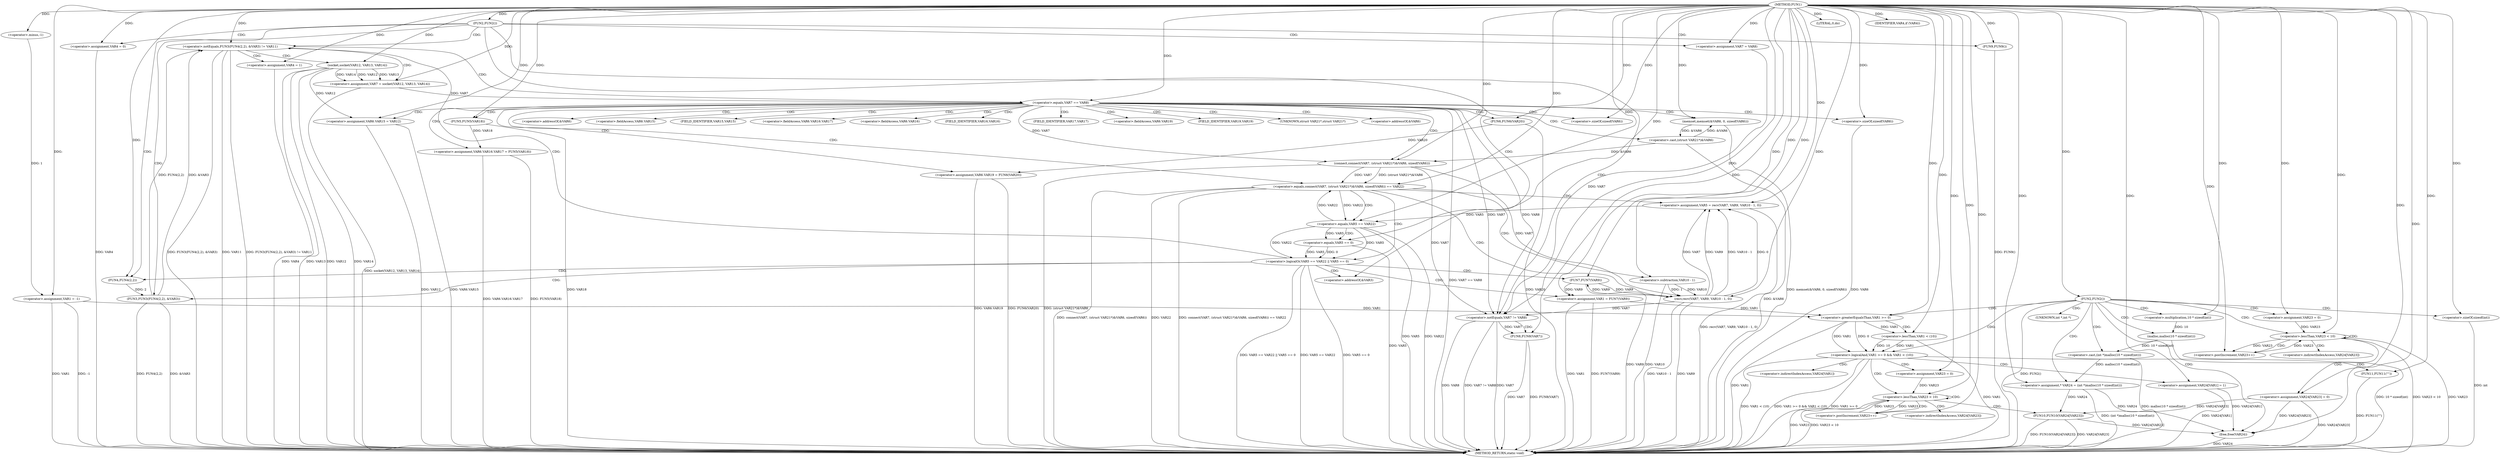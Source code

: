 digraph FUN1 {  
"1000100" [label = "(METHOD,FUN1)" ]
"1000288" [label = "(METHOD_RETURN,static void)" ]
"1000103" [label = "(<operator>.assignment,VAR1 = -1)" ]
"1000105" [label = "(<operator>.minus,-1)" ]
"1000108" [label = "(FUN2,FUN2())" ]
"1000113" [label = "(<operator>.assignment,VAR4 = 0)" ]
"1000119" [label = "(<operator>.assignment,VAR7 = VAR8)" ]
"1000126" [label = "(<operator>.notEquals,FUN3(FUN4(2,2), &VAR3) != VAR11)" ]
"1000127" [label = "(FUN3,FUN3(FUN4(2,2), &VAR3))" ]
"1000128" [label = "(FUN4,FUN4(2,2))" ]
"1000136" [label = "(<operator>.assignment,VAR4 = 1)" ]
"1000139" [label = "(<operator>.assignment,VAR7 = socket(VAR12, VAR13, VAR14))" ]
"1000141" [label = "(socket,socket(VAR12, VAR13, VAR14))" ]
"1000146" [label = "(<operator>.equals,VAR7 == VAR8)" ]
"1000151" [label = "(memset,memset(&VAR6, 0, sizeof(VAR6)))" ]
"1000155" [label = "(<operator>.sizeOf,sizeof(VAR6))" ]
"1000157" [label = "(<operator>.assignment,VAR6.VAR15 = VAR12)" ]
"1000162" [label = "(<operator>.assignment,VAR6.VAR16.VAR17 = FUN5(VAR18))" ]
"1000168" [label = "(FUN5,FUN5(VAR18))" ]
"1000170" [label = "(<operator>.assignment,VAR6.VAR19 = FUN6(VAR20))" ]
"1000174" [label = "(FUN6,FUN6(VAR20))" ]
"1000177" [label = "(<operator>.equals,connect(VAR7, (struct VAR21*)&VAR6, sizeof(VAR6)) == VAR22)" ]
"1000178" [label = "(connect,connect(VAR7, (struct VAR21*)&VAR6, sizeof(VAR6)))" ]
"1000180" [label = "(<operator>.cast,(struct VAR21*)&VAR6)" ]
"1000184" [label = "(<operator>.sizeOf,sizeof(VAR6))" ]
"1000189" [label = "(<operator>.assignment,VAR5 = recv(VAR7, VAR9, VAR10 - 1, 0))" ]
"1000191" [label = "(recv,recv(VAR7, VAR9, VAR10 - 1, 0))" ]
"1000194" [label = "(<operator>.subtraction,VAR10 - 1)" ]
"1000199" [label = "(<operator>.logicalOr,VAR5 == VAR22 || VAR5 == 0)" ]
"1000200" [label = "(<operator>.equals,VAR5 == VAR22)" ]
"1000203" [label = "(<operator>.equals,VAR5 == 0)" ]
"1000208" [label = "(<operator>.assignment,VAR1 = FUN7(VAR9))" ]
"1000210" [label = "(FUN7,FUN7(VAR9))" ]
"1000212" [label = "(LITERAL,0,do)" ]
"1000214" [label = "(<operator>.notEquals,VAR7 != VAR8)" ]
"1000218" [label = "(FUN8,FUN8(VAR7))" ]
"1000221" [label = "(IDENTIFIER,VAR4,if (VAR4))" ]
"1000223" [label = "(FUN9,FUN9())" ]
"1000225" [label = "(FUN2,FUN2())" ]
"1000230" [label = "(<operator>.assignment,* VAR24 = (int *)malloc(10 * sizeof(int)))" ]
"1000232" [label = "(<operator>.cast,(int *)malloc(10 * sizeof(int)))" ]
"1000234" [label = "(malloc,malloc(10 * sizeof(int)))" ]
"1000235" [label = "(<operator>.multiplication,10 * sizeof(int))" ]
"1000237" [label = "(<operator>.sizeOf,sizeof(int))" ]
"1000240" [label = "(<operator>.assignment,VAR23 = 0)" ]
"1000243" [label = "(<operator>.lessThan,VAR23 < 10)" ]
"1000246" [label = "(<operator>.postIncrement,VAR23++)" ]
"1000249" [label = "(<operator>.assignment,VAR24[VAR23] = 0)" ]
"1000255" [label = "(<operator>.logicalAnd,VAR1 >= 0 && VAR1 < (10))" ]
"1000256" [label = "(<operator>.greaterEqualsThan,VAR1 >= 0)" ]
"1000259" [label = "(<operator>.lessThan,VAR1 < (10))" ]
"1000263" [label = "(<operator>.assignment,VAR24[VAR1] = 1)" ]
"1000269" [label = "(<operator>.assignment,VAR23 = 0)" ]
"1000272" [label = "(<operator>.lessThan,VAR23 < 10)" ]
"1000275" [label = "(<operator>.postIncrement,VAR23++)" ]
"1000278" [label = "(FUN10,FUN10(VAR24[VAR23]))" ]
"1000284" [label = "(FUN11,FUN11(\"\"))" ]
"1000286" [label = "(free,free(VAR24))" ]
"1000131" [label = "(<operator>.addressOf,&VAR3)" ]
"1000152" [label = "(<operator>.addressOf,&VAR6)" ]
"1000158" [label = "(<operator>.fieldAccess,VAR6.VAR15)" ]
"1000160" [label = "(FIELD_IDENTIFIER,VAR15,VAR15)" ]
"1000163" [label = "(<operator>.fieldAccess,VAR6.VAR16.VAR17)" ]
"1000164" [label = "(<operator>.fieldAccess,VAR6.VAR16)" ]
"1000166" [label = "(FIELD_IDENTIFIER,VAR16,VAR16)" ]
"1000167" [label = "(FIELD_IDENTIFIER,VAR17,VAR17)" ]
"1000171" [label = "(<operator>.fieldAccess,VAR6.VAR19)" ]
"1000173" [label = "(FIELD_IDENTIFIER,VAR19,VAR19)" ]
"1000181" [label = "(UNKNOWN,struct VAR21*,struct VAR21*)" ]
"1000182" [label = "(<operator>.addressOf,&VAR6)" ]
"1000233" [label = "(UNKNOWN,int *,int *)" ]
"1000250" [label = "(<operator>.indirectIndexAccess,VAR24[VAR23])" ]
"1000264" [label = "(<operator>.indirectIndexAccess,VAR24[VAR1])" ]
"1000279" [label = "(<operator>.indirectIndexAccess,VAR24[VAR23])" ]
  "1000184" -> "1000288"  [ label = "DDG: VAR6"] 
  "1000126" -> "1000288"  [ label = "DDG: FUN3(FUN4(2,2), &VAR3)"] 
  "1000278" -> "1000288"  [ label = "DDG: FUN10(VAR24[VAR23])"] 
  "1000126" -> "1000288"  [ label = "DDG: VAR11"] 
  "1000180" -> "1000288"  [ label = "DDG: &VAR6"] 
  "1000255" -> "1000288"  [ label = "DDG: VAR1 < (10)"] 
  "1000177" -> "1000288"  [ label = "DDG: connect(VAR7, (struct VAR21*)&VAR6, sizeof(VAR6))"] 
  "1000162" -> "1000288"  [ label = "DDG: FUN5(VAR18)"] 
  "1000259" -> "1000288"  [ label = "DDG: VAR1"] 
  "1000177" -> "1000288"  [ label = "DDG: VAR22"] 
  "1000126" -> "1000288"  [ label = "DDG: FUN3(FUN4(2,2), &VAR3) != VAR11"] 
  "1000141" -> "1000288"  [ label = "DDG: VAR12"] 
  "1000225" -> "1000288"  [ label = "DDG: FUN2()"] 
  "1000191" -> "1000288"  [ label = "DDG: VAR10 - 1"] 
  "1000200" -> "1000288"  [ label = "DDG: VAR5"] 
  "1000223" -> "1000288"  [ label = "DDG: FUN9()"] 
  "1000208" -> "1000288"  [ label = "DDG: VAR1"] 
  "1000284" -> "1000288"  [ label = "DDG: FUN11(\"\")"] 
  "1000208" -> "1000288"  [ label = "DDG: FUN7(VAR9)"] 
  "1000151" -> "1000288"  [ label = "DDG: memset(&VAR6, 0, sizeof(VAR6))"] 
  "1000168" -> "1000288"  [ label = "DDG: VAR18"] 
  "1000234" -> "1000288"  [ label = "DDG: 10 * sizeof(int)"] 
  "1000199" -> "1000288"  [ label = "DDG: VAR5 == VAR22"] 
  "1000214" -> "1000288"  [ label = "DDG: VAR8"] 
  "1000286" -> "1000288"  [ label = "DDG: VAR24"] 
  "1000255" -> "1000288"  [ label = "DDG: VAR1 >= 0 && VAR1 < (10)"] 
  "1000103" -> "1000288"  [ label = "DDG: VAR1"] 
  "1000103" -> "1000288"  [ label = "DDG: -1"] 
  "1000218" -> "1000288"  [ label = "DDG: VAR7"] 
  "1000214" -> "1000288"  [ label = "DDG: VAR7 != VAR8"] 
  "1000237" -> "1000288"  [ label = "DDG: int"] 
  "1000113" -> "1000288"  [ label = "DDG: VAR4"] 
  "1000139" -> "1000288"  [ label = "DDG: socket(VAR12, VAR13, VAR14)"] 
  "1000194" -> "1000288"  [ label = "DDG: VAR10"] 
  "1000141" -> "1000288"  [ label = "DDG: VAR14"] 
  "1000157" -> "1000288"  [ label = "DDG: VAR6.VAR15"] 
  "1000189" -> "1000288"  [ label = "DDG: recv(VAR7, VAR9, VAR10 - 1, 0)"] 
  "1000178" -> "1000288"  [ label = "DDG: (struct VAR21*)&VAR6"] 
  "1000263" -> "1000288"  [ label = "DDG: VAR24[VAR1]"] 
  "1000218" -> "1000288"  [ label = "DDG: FUN8(VAR7)"] 
  "1000199" -> "1000288"  [ label = "DDG: VAR5 == 0"] 
  "1000199" -> "1000288"  [ label = "DDG: VAR5 == VAR22 || VAR5 == 0"] 
  "1000272" -> "1000288"  [ label = "DDG: VAR23"] 
  "1000230" -> "1000288"  [ label = "DDG: (int *)malloc(10 * sizeof(int))"] 
  "1000191" -> "1000288"  [ label = "DDG: VAR9"] 
  "1000210" -> "1000288"  [ label = "DDG: VAR9"] 
  "1000232" -> "1000288"  [ label = "DDG: malloc(10 * sizeof(int))"] 
  "1000170" -> "1000288"  [ label = "DDG: VAR6.VAR19"] 
  "1000141" -> "1000288"  [ label = "DDG: VAR13"] 
  "1000214" -> "1000288"  [ label = "DDG: VAR7"] 
  "1000177" -> "1000288"  [ label = "DDG: connect(VAR7, (struct VAR21*)&VAR6, sizeof(VAR6)) == VAR22"] 
  "1000243" -> "1000288"  [ label = "DDG: VAR23"] 
  "1000256" -> "1000288"  [ label = "DDG: VAR1"] 
  "1000127" -> "1000288"  [ label = "DDG: FUN4(2,2)"] 
  "1000249" -> "1000288"  [ label = "DDG: VAR24[VAR23]"] 
  "1000272" -> "1000288"  [ label = "DDG: VAR23 < 10"] 
  "1000255" -> "1000288"  [ label = "DDG: VAR1 >= 0"] 
  "1000162" -> "1000288"  [ label = "DDG: VAR6.VAR16.VAR17"] 
  "1000146" -> "1000288"  [ label = "DDG: VAR7 == VAR8"] 
  "1000157" -> "1000288"  [ label = "DDG: VAR12"] 
  "1000278" -> "1000288"  [ label = "DDG: VAR24[VAR23]"] 
  "1000170" -> "1000288"  [ label = "DDG: FUN6(VAR20)"] 
  "1000136" -> "1000288"  [ label = "DDG: VAR4"] 
  "1000243" -> "1000288"  [ label = "DDG: VAR23 < 10"] 
  "1000174" -> "1000288"  [ label = "DDG: VAR20"] 
  "1000203" -> "1000288"  [ label = "DDG: VAR5"] 
  "1000127" -> "1000288"  [ label = "DDG: &VAR3"] 
  "1000200" -> "1000288"  [ label = "DDG: VAR22"] 
  "1000105" -> "1000103"  [ label = "DDG: 1"] 
  "1000100" -> "1000103"  [ label = "DDG: "] 
  "1000100" -> "1000105"  [ label = "DDG: "] 
  "1000100" -> "1000108"  [ label = "DDG: "] 
  "1000100" -> "1000113"  [ label = "DDG: "] 
  "1000100" -> "1000119"  [ label = "DDG: "] 
  "1000127" -> "1000126"  [ label = "DDG: FUN4(2,2)"] 
  "1000127" -> "1000126"  [ label = "DDG: &VAR3"] 
  "1000128" -> "1000127"  [ label = "DDG: 2"] 
  "1000100" -> "1000128"  [ label = "DDG: "] 
  "1000100" -> "1000126"  [ label = "DDG: "] 
  "1000100" -> "1000136"  [ label = "DDG: "] 
  "1000141" -> "1000139"  [ label = "DDG: VAR12"] 
  "1000141" -> "1000139"  [ label = "DDG: VAR13"] 
  "1000141" -> "1000139"  [ label = "DDG: VAR14"] 
  "1000100" -> "1000139"  [ label = "DDG: "] 
  "1000100" -> "1000141"  [ label = "DDG: "] 
  "1000139" -> "1000146"  [ label = "DDG: VAR7"] 
  "1000100" -> "1000146"  [ label = "DDG: "] 
  "1000180" -> "1000151"  [ label = "DDG: &VAR6"] 
  "1000100" -> "1000151"  [ label = "DDG: "] 
  "1000100" -> "1000155"  [ label = "DDG: "] 
  "1000141" -> "1000157"  [ label = "DDG: VAR12"] 
  "1000100" -> "1000157"  [ label = "DDG: "] 
  "1000168" -> "1000162"  [ label = "DDG: VAR18"] 
  "1000100" -> "1000168"  [ label = "DDG: "] 
  "1000174" -> "1000170"  [ label = "DDG: VAR20"] 
  "1000100" -> "1000174"  [ label = "DDG: "] 
  "1000178" -> "1000177"  [ label = "DDG: VAR7"] 
  "1000178" -> "1000177"  [ label = "DDG: (struct VAR21*)&VAR6"] 
  "1000146" -> "1000178"  [ label = "DDG: VAR7"] 
  "1000100" -> "1000178"  [ label = "DDG: "] 
  "1000180" -> "1000178"  [ label = "DDG: &VAR6"] 
  "1000151" -> "1000180"  [ label = "DDG: &VAR6"] 
  "1000100" -> "1000184"  [ label = "DDG: "] 
  "1000200" -> "1000177"  [ label = "DDG: VAR22"] 
  "1000100" -> "1000177"  [ label = "DDG: "] 
  "1000191" -> "1000189"  [ label = "DDG: VAR7"] 
  "1000191" -> "1000189"  [ label = "DDG: VAR9"] 
  "1000191" -> "1000189"  [ label = "DDG: VAR10 - 1"] 
  "1000191" -> "1000189"  [ label = "DDG: 0"] 
  "1000100" -> "1000189"  [ label = "DDG: "] 
  "1000178" -> "1000191"  [ label = "DDG: VAR7"] 
  "1000100" -> "1000191"  [ label = "DDG: "] 
  "1000210" -> "1000191"  [ label = "DDG: VAR9"] 
  "1000194" -> "1000191"  [ label = "DDG: VAR10"] 
  "1000194" -> "1000191"  [ label = "DDG: 1"] 
  "1000100" -> "1000194"  [ label = "DDG: "] 
  "1000200" -> "1000199"  [ label = "DDG: VAR5"] 
  "1000200" -> "1000199"  [ label = "DDG: VAR22"] 
  "1000189" -> "1000200"  [ label = "DDG: VAR5"] 
  "1000100" -> "1000200"  [ label = "DDG: "] 
  "1000177" -> "1000200"  [ label = "DDG: VAR22"] 
  "1000203" -> "1000199"  [ label = "DDG: VAR5"] 
  "1000203" -> "1000199"  [ label = "DDG: 0"] 
  "1000200" -> "1000203"  [ label = "DDG: VAR5"] 
  "1000100" -> "1000203"  [ label = "DDG: "] 
  "1000210" -> "1000208"  [ label = "DDG: VAR9"] 
  "1000100" -> "1000208"  [ label = "DDG: "] 
  "1000191" -> "1000210"  [ label = "DDG: VAR9"] 
  "1000100" -> "1000210"  [ label = "DDG: "] 
  "1000100" -> "1000212"  [ label = "DDG: "] 
  "1000178" -> "1000214"  [ label = "DDG: VAR7"] 
  "1000119" -> "1000214"  [ label = "DDG: VAR7"] 
  "1000146" -> "1000214"  [ label = "DDG: VAR7"] 
  "1000191" -> "1000214"  [ label = "DDG: VAR7"] 
  "1000100" -> "1000214"  [ label = "DDG: "] 
  "1000146" -> "1000214"  [ label = "DDG: VAR8"] 
  "1000214" -> "1000218"  [ label = "DDG: VAR7"] 
  "1000100" -> "1000218"  [ label = "DDG: "] 
  "1000100" -> "1000221"  [ label = "DDG: "] 
  "1000100" -> "1000223"  [ label = "DDG: "] 
  "1000100" -> "1000225"  [ label = "DDG: "] 
  "1000232" -> "1000230"  [ label = "DDG: malloc(10 * sizeof(int))"] 
  "1000100" -> "1000230"  [ label = "DDG: "] 
  "1000234" -> "1000232"  [ label = "DDG: 10 * sizeof(int)"] 
  "1000235" -> "1000234"  [ label = "DDG: 10"] 
  "1000100" -> "1000235"  [ label = "DDG: "] 
  "1000100" -> "1000237"  [ label = "DDG: "] 
  "1000100" -> "1000240"  [ label = "DDG: "] 
  "1000240" -> "1000243"  [ label = "DDG: VAR23"] 
  "1000246" -> "1000243"  [ label = "DDG: VAR23"] 
  "1000100" -> "1000243"  [ label = "DDG: "] 
  "1000243" -> "1000246"  [ label = "DDG: VAR23"] 
  "1000100" -> "1000246"  [ label = "DDG: "] 
  "1000100" -> "1000249"  [ label = "DDG: "] 
  "1000256" -> "1000255"  [ label = "DDG: VAR1"] 
  "1000256" -> "1000255"  [ label = "DDG: 0"] 
  "1000208" -> "1000256"  [ label = "DDG: VAR1"] 
  "1000103" -> "1000256"  [ label = "DDG: VAR1"] 
  "1000100" -> "1000256"  [ label = "DDG: "] 
  "1000259" -> "1000255"  [ label = "DDG: VAR1"] 
  "1000259" -> "1000255"  [ label = "DDG: 10"] 
  "1000256" -> "1000259"  [ label = "DDG: VAR1"] 
  "1000100" -> "1000259"  [ label = "DDG: "] 
  "1000100" -> "1000263"  [ label = "DDG: "] 
  "1000100" -> "1000269"  [ label = "DDG: "] 
  "1000275" -> "1000272"  [ label = "DDG: VAR23"] 
  "1000269" -> "1000272"  [ label = "DDG: VAR23"] 
  "1000100" -> "1000272"  [ label = "DDG: "] 
  "1000272" -> "1000275"  [ label = "DDG: VAR23"] 
  "1000100" -> "1000275"  [ label = "DDG: "] 
  "1000230" -> "1000278"  [ label = "DDG: VAR24"] 
  "1000249" -> "1000278"  [ label = "DDG: VAR24[VAR23]"] 
  "1000100" -> "1000284"  [ label = "DDG: "] 
  "1000263" -> "1000286"  [ label = "DDG: VAR24[VAR1]"] 
  "1000230" -> "1000286"  [ label = "DDG: VAR24"] 
  "1000249" -> "1000286"  [ label = "DDG: VAR24[VAR23]"] 
  "1000278" -> "1000286"  [ label = "DDG: VAR24[VAR23]"] 
  "1000100" -> "1000286"  [ label = "DDG: "] 
  "1000108" -> "1000127"  [ label = "CDG: "] 
  "1000108" -> "1000128"  [ label = "CDG: "] 
  "1000108" -> "1000214"  [ label = "CDG: "] 
  "1000108" -> "1000126"  [ label = "CDG: "] 
  "1000108" -> "1000119"  [ label = "CDG: "] 
  "1000108" -> "1000131"  [ label = "CDG: "] 
  "1000108" -> "1000113"  [ label = "CDG: "] 
  "1000108" -> "1000223"  [ label = "CDG: "] 
  "1000126" -> "1000141"  [ label = "CDG: "] 
  "1000126" -> "1000139"  [ label = "CDG: "] 
  "1000126" -> "1000146"  [ label = "CDG: "] 
  "1000126" -> "1000136"  [ label = "CDG: "] 
  "1000146" -> "1000164"  [ label = "CDG: "] 
  "1000146" -> "1000174"  [ label = "CDG: "] 
  "1000146" -> "1000182"  [ label = "CDG: "] 
  "1000146" -> "1000166"  [ label = "CDG: "] 
  "1000146" -> "1000180"  [ label = "CDG: "] 
  "1000146" -> "1000157"  [ label = "CDG: "] 
  "1000146" -> "1000167"  [ label = "CDG: "] 
  "1000146" -> "1000151"  [ label = "CDG: "] 
  "1000146" -> "1000160"  [ label = "CDG: "] 
  "1000146" -> "1000152"  [ label = "CDG: "] 
  "1000146" -> "1000163"  [ label = "CDG: "] 
  "1000146" -> "1000168"  [ label = "CDG: "] 
  "1000146" -> "1000178"  [ label = "CDG: "] 
  "1000146" -> "1000173"  [ label = "CDG: "] 
  "1000146" -> "1000158"  [ label = "CDG: "] 
  "1000146" -> "1000155"  [ label = "CDG: "] 
  "1000146" -> "1000170"  [ label = "CDG: "] 
  "1000146" -> "1000171"  [ label = "CDG: "] 
  "1000146" -> "1000184"  [ label = "CDG: "] 
  "1000146" -> "1000177"  [ label = "CDG: "] 
  "1000146" -> "1000162"  [ label = "CDG: "] 
  "1000146" -> "1000181"  [ label = "CDG: "] 
  "1000177" -> "1000200"  [ label = "CDG: "] 
  "1000177" -> "1000191"  [ label = "CDG: "] 
  "1000177" -> "1000199"  [ label = "CDG: "] 
  "1000177" -> "1000194"  [ label = "CDG: "] 
  "1000177" -> "1000189"  [ label = "CDG: "] 
  "1000199" -> "1000208"  [ label = "CDG: "] 
  "1000199" -> "1000210"  [ label = "CDG: "] 
  "1000199" -> "1000127"  [ label = "CDG: "] 
  "1000199" -> "1000128"  [ label = "CDG: "] 
  "1000199" -> "1000126"  [ label = "CDG: "] 
  "1000199" -> "1000131"  [ label = "CDG: "] 
  "1000200" -> "1000203"  [ label = "CDG: "] 
  "1000214" -> "1000218"  [ label = "CDG: "] 
  "1000225" -> "1000233"  [ label = "CDG: "] 
  "1000225" -> "1000255"  [ label = "CDG: "] 
  "1000225" -> "1000243"  [ label = "CDG: "] 
  "1000225" -> "1000235"  [ label = "CDG: "] 
  "1000225" -> "1000240"  [ label = "CDG: "] 
  "1000225" -> "1000232"  [ label = "CDG: "] 
  "1000225" -> "1000286"  [ label = "CDG: "] 
  "1000225" -> "1000230"  [ label = "CDG: "] 
  "1000225" -> "1000234"  [ label = "CDG: "] 
  "1000225" -> "1000237"  [ label = "CDG: "] 
  "1000225" -> "1000256"  [ label = "CDG: "] 
  "1000243" -> "1000243"  [ label = "CDG: "] 
  "1000243" -> "1000250"  [ label = "CDG: "] 
  "1000243" -> "1000246"  [ label = "CDG: "] 
  "1000243" -> "1000249"  [ label = "CDG: "] 
  "1000255" -> "1000269"  [ label = "CDG: "] 
  "1000255" -> "1000284"  [ label = "CDG: "] 
  "1000255" -> "1000263"  [ label = "CDG: "] 
  "1000255" -> "1000272"  [ label = "CDG: "] 
  "1000255" -> "1000264"  [ label = "CDG: "] 
  "1000256" -> "1000259"  [ label = "CDG: "] 
  "1000272" -> "1000279"  [ label = "CDG: "] 
  "1000272" -> "1000272"  [ label = "CDG: "] 
  "1000272" -> "1000278"  [ label = "CDG: "] 
  "1000272" -> "1000275"  [ label = "CDG: "] 
}
